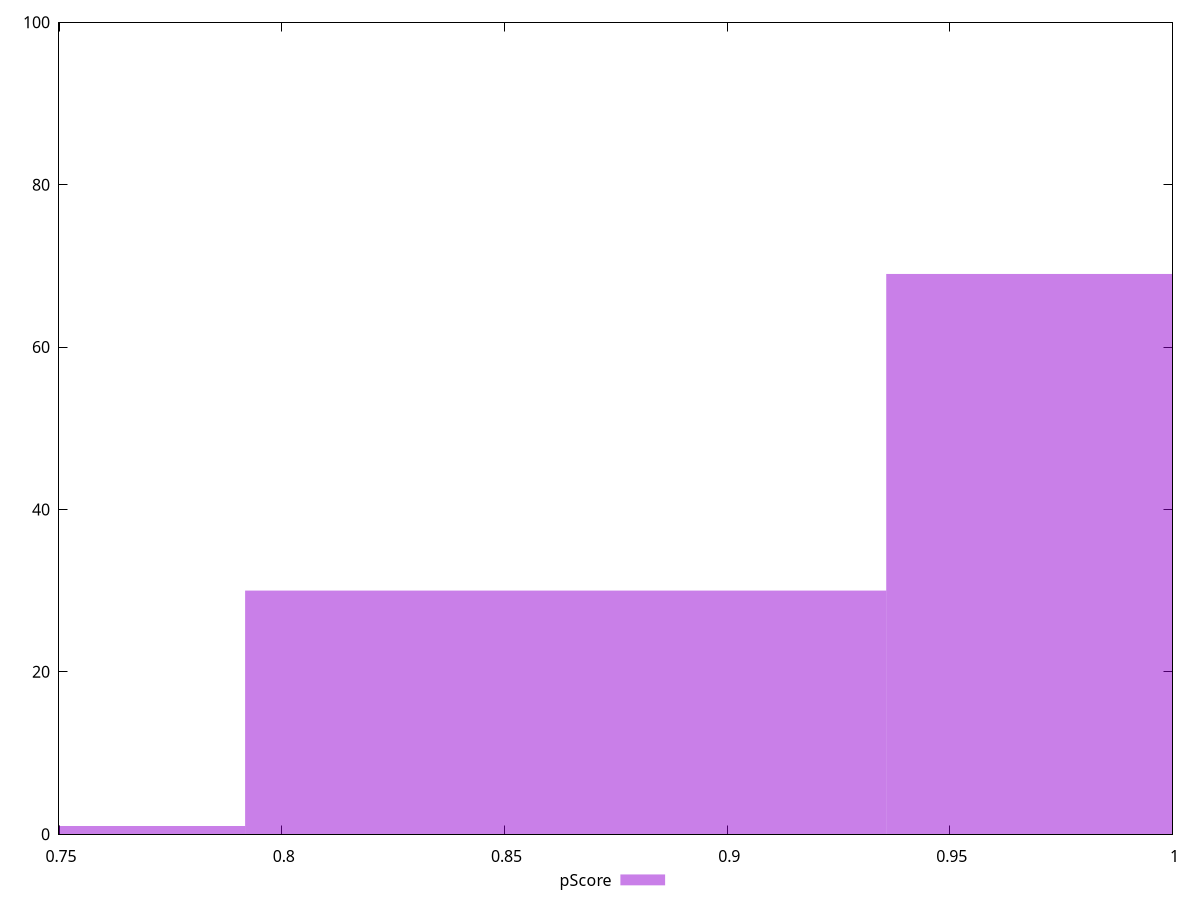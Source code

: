 reset

$pScore <<EOF
0.7197853426521192 1
1.0076994797129668 69
0.863742411182543 30
EOF

set key outside below
set boxwidth 0.14395706853042384
set xrange [0.7499733333333334:1]
set yrange [0:100]
set trange [0:100]
set style fill transparent solid 0.5 noborder
set terminal svg size 640, 490 enhanced background rgb 'white'
set output "report_00018_2021-02-10T15-25-16.877Z/uses-rel-preconnect/samples/pages+cached+noadtech+nomedia/pScore/histogram.svg"

plot $pScore title "pScore" with boxes

reset
